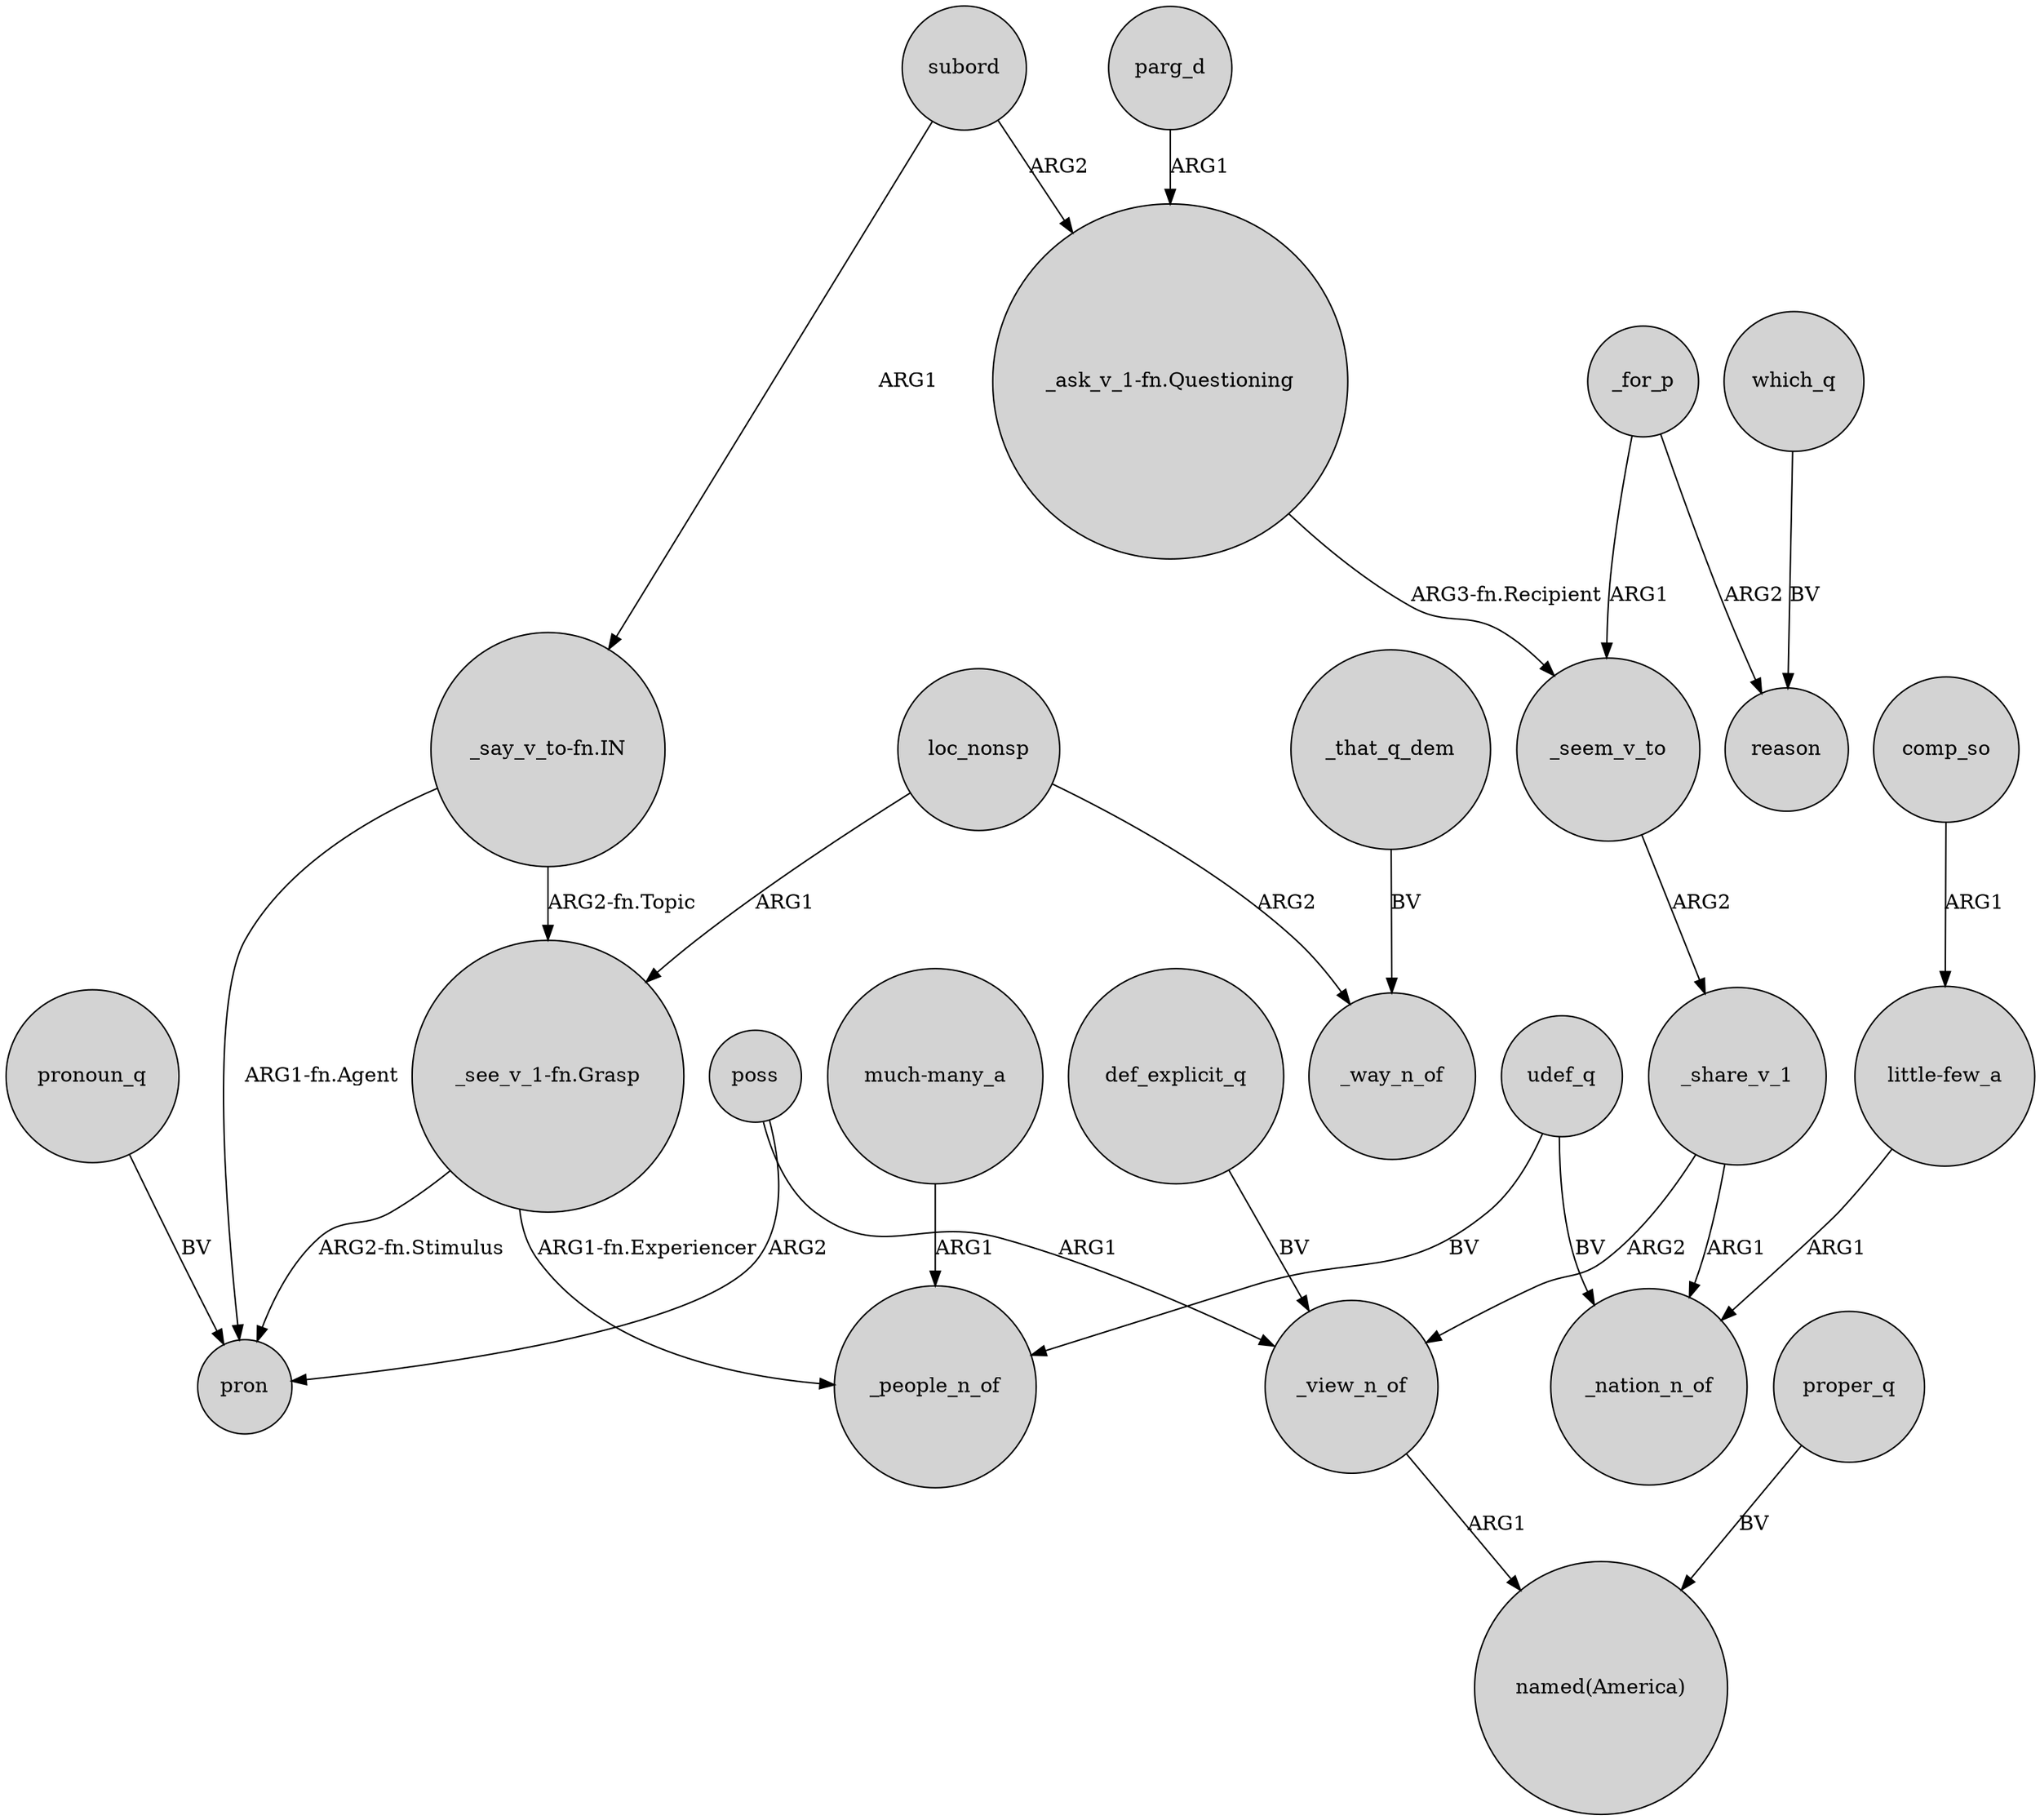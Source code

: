 digraph {
	node [shape=circle style=filled]
	poss -> pron [label=ARG2]
	_for_p -> reason [label=ARG2]
	_share_v_1 -> _view_n_of [label=ARG2]
	_share_v_1 -> _nation_n_of [label=ARG1]
	subord -> "_say_v_to-fn.IN" [label=ARG1]
	"_ask_v_1-fn.Questioning" -> _seem_v_to [label="ARG3-fn.Recipient"]
	_that_q_dem -> _way_n_of [label=BV]
	"much-many_a" -> _people_n_of [label=ARG1]
	"_say_v_to-fn.IN" -> "_see_v_1-fn.Grasp" [label="ARG2-fn.Topic"]
	poss -> _view_n_of [label=ARG1]
	which_q -> reason [label=BV]
	pronoun_q -> pron [label=BV]
	udef_q -> _people_n_of [label=BV]
	"_see_v_1-fn.Grasp" -> _people_n_of [label="ARG1-fn.Experiencer"]
	loc_nonsp -> _way_n_of [label=ARG2]
	udef_q -> _nation_n_of [label=BV]
	_view_n_of -> "named(America)" [label=ARG1]
	comp_so -> "little-few_a" [label=ARG1]
	def_explicit_q -> _view_n_of [label=BV]
	"_see_v_1-fn.Grasp" -> pron [label="ARG2-fn.Stimulus"]
	loc_nonsp -> "_see_v_1-fn.Grasp" [label=ARG1]
	"_say_v_to-fn.IN" -> pron [label="ARG1-fn.Agent"]
	_seem_v_to -> _share_v_1 [label=ARG2]
	subord -> "_ask_v_1-fn.Questioning" [label=ARG2]
	parg_d -> "_ask_v_1-fn.Questioning" [label=ARG1]
	"little-few_a" -> _nation_n_of [label=ARG1]
	proper_q -> "named(America)" [label=BV]
	_for_p -> _seem_v_to [label=ARG1]
}
